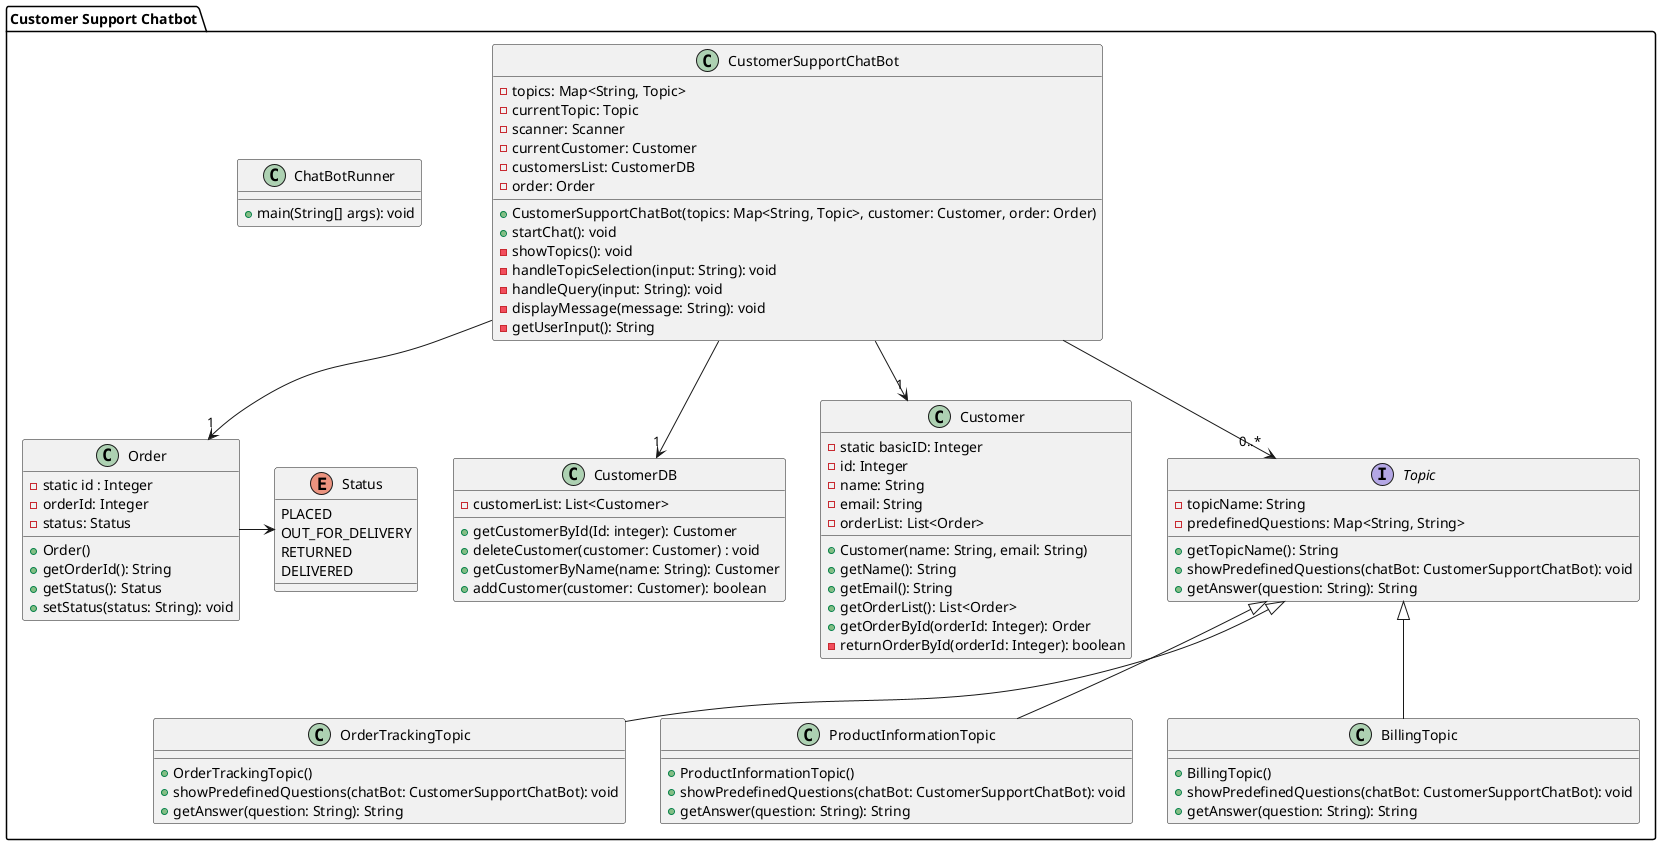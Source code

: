 @startuml

package "Customer Support Chatbot" {
    class CustomerDB{
        - customerList: List<Customer>
        + getCustomerById(Id: integer): Customer
        + deleteCustomer(customer: Customer) : void
        + getCustomerByName(name: String): Customer
        + addCustomer(customer: Customer): boolean
    }

    class Customer {
        - static basicID: Integer
        - id: Integer
        - name: String
        - email: String
        - orderList: List<Order>
        + Customer(name: String, email: String)
        + getName(): String
        + getEmail(): String
        + getOrderList(): List<Order>
        + getOrderById(orderId: Integer): Order
        - returnOrderById(orderId: Integer): boolean
    }

  enum Status {
    PLACED
    OUT_FOR_DELIVERY
    RETURNED
    DELIVERED
  }

    class Order {
        - static id : Integer
        - orderId: Integer
        - status: Status
        + Order()
        + getOrderId(): String
        + getStatus(): Status
        + setStatus(status: String): void
    }

    interface Topic {
        - topicName: String
        - predefinedQuestions: Map<String, String>
        + getTopicName(): String
        + showPredefinedQuestions(chatBot: CustomerSupportChatBot): void
        + getAnswer(question: String): String
    }

    class OrderTrackingTopic {
        + OrderTrackingTopic()
        + showPredefinedQuestions(chatBot: CustomerSupportChatBot): void
        + getAnswer(question: String): String
    }

    class ProductInformationTopic {
        + ProductInformationTopic()
        + showPredefinedQuestions(chatBot: CustomerSupportChatBot): void
        + getAnswer(question: String): String
    }

    class BillingTopic {
        + BillingTopic()
        + showPredefinedQuestions(chatBot: CustomerSupportChatBot): void
        + getAnswer(question: String): String
    }

    class CustomerSupportChatBot {
        - topics: Map<String, Topic>
        - currentTopic: Topic
        - scanner: Scanner
        - currentCustomer: Customer
        - customersList: CustomerDB
        - order: Order
        + CustomerSupportChatBot(topics: Map<String, Topic>, customer: Customer, order: Order)
        + startChat(): void
        - showTopics(): void
        - handleTopicSelection(input: String): void
        - handleQuery(input: String): void
        - displayMessage(message: String): void
        - getUserInput(): String
    }

    class ChatBotRunner {
        + main(String[] args): void
    }

    Order ->  Status
    CustomerSupportChatBot --> "1" CustomerDB
    CustomerSupportChatBot --> "1" Customer
    CustomerSupportChatBot --> "1" Order
    CustomerSupportChatBot --> "0..*" Topic
    Topic <|-- OrderTrackingTopic
    Topic <|-- ProductInformationTopic
    Topic <|-- BillingTopic
}

@enduml
